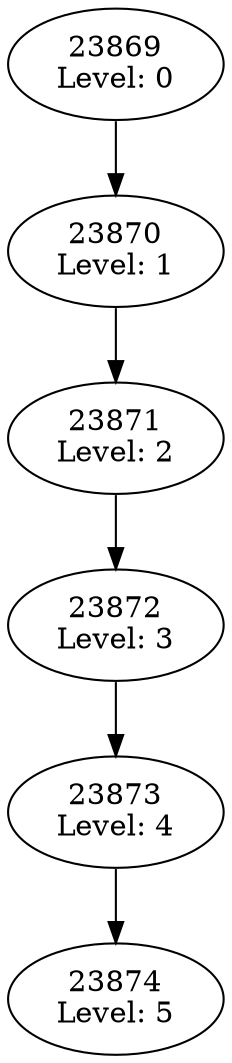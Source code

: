 digraph {
	23869 [label="23869
Level: 0"]
	23870 [label="23870
Level: 1"]
	23869 -> 23870
	{
		23870 [label="23870
Level: 1"]
		23871 [label="23871
Level: 2"]
		23870 -> 23871
		{
			23871 [label="23871
Level: 2"]
			23872 [label="23872
Level: 3"]
			23871 -> 23872
			{
				23872 [label="23872
Level: 3"]
				23873 [label="23873
Level: 4"]
				23872 -> 23873
				{
					23873 [label="23873
Level: 4"]
					23874 [label="23874
Level: 5"]
					23873 -> 23874
				}
			}
		}
	}
}
